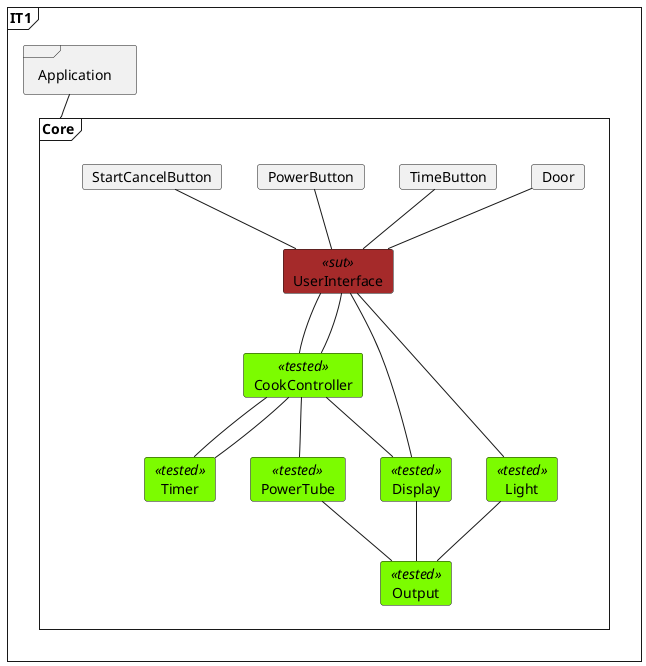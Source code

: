 @startuml SysTestTree1

skinparam shadowing false
'skinparam monochrome true
skinparam backgroundColor transparent
skinparam classBackgroundColor transparent
skinparam style strictuml

'Testing colors:
skinparam card {
    backgroundColor<<sut>> brown
    backgroundColor<<tested>> lawngreen
}

frame IT1 {

frame Application

frame Core {
    card UserInterface<<sut>>
    card CookController<<tested>>

    card Door
    card Light<<tested>>
    card Timer<<tested>>
    card PowerTube<<tested>>
    card Display<<tested>>
    card Output<<tested>>

    card TimeButton
    card PowerButton
    card StartCancelButton
}

Application -- Core

TimeButton -- UserInterface
PowerButton -- UserInterface
StartCancelButton -- UserInterface
Door -- UserInterface

UserInterface - CookController
UserInterface --- Light
UserInterface --- Display

CookController -- UserInterface
CookController -- Display
CookController -- Timer
CookController -- PowerTube

Timer - CookController
Light -- Output
Display -- Output
PowerTube -- Output

}

@enduml
